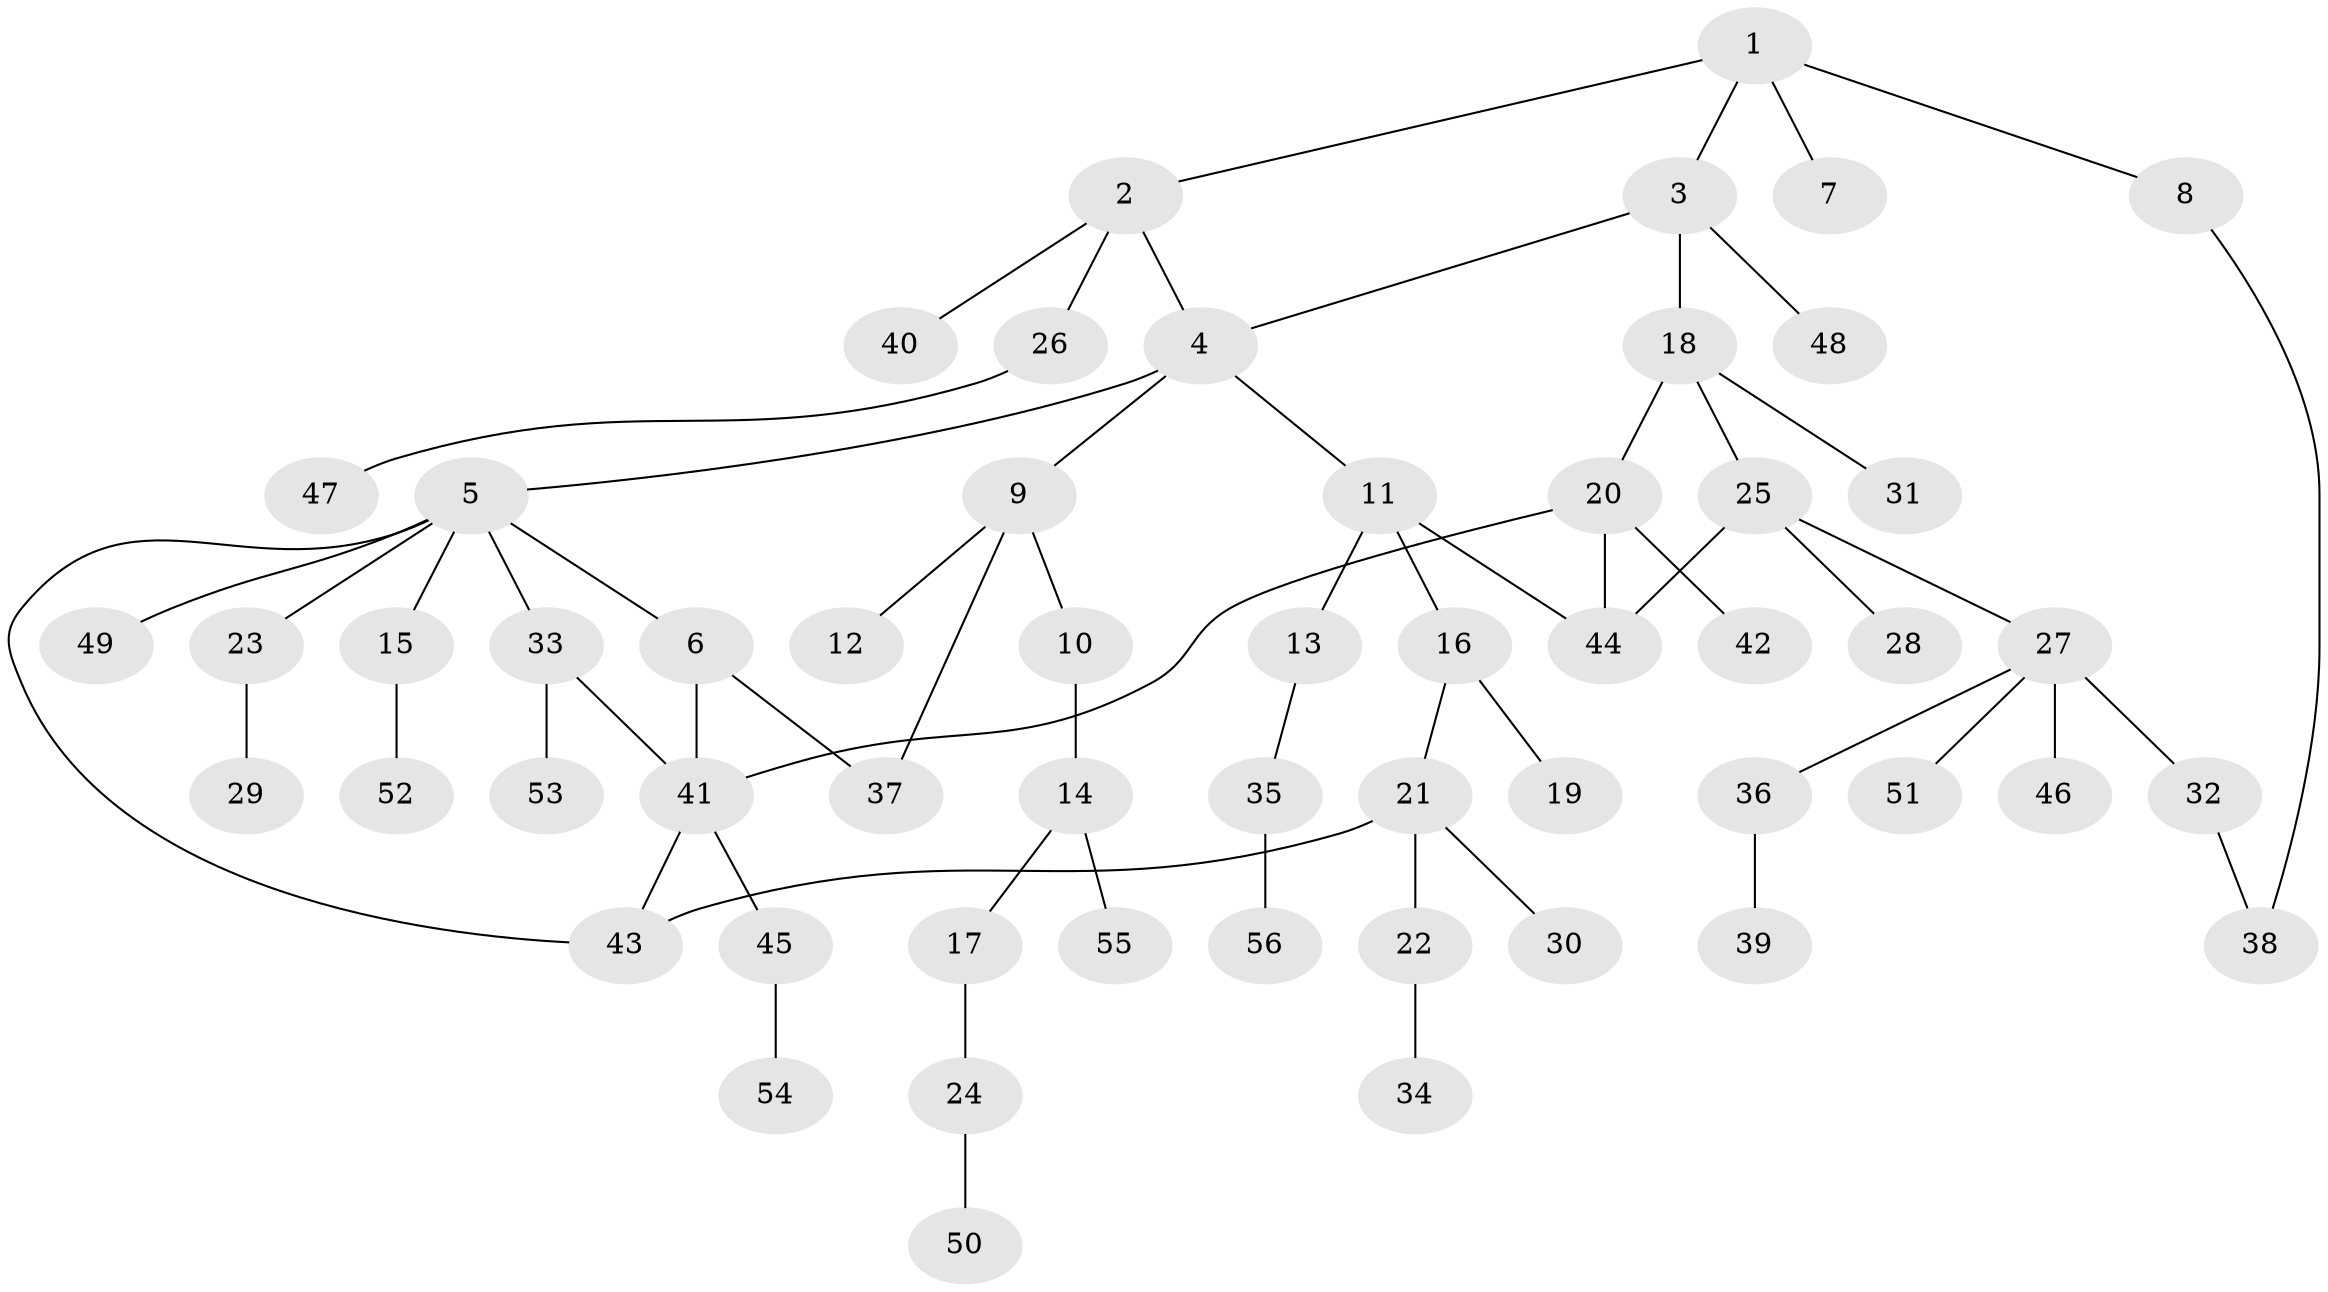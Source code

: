 // coarse degree distribution, {4: 0.07692307692307693, 1: 0.46153846153846156, 2: 0.3076923076923077, 5: 0.05128205128205128, 3: 0.02564102564102564, 6: 0.05128205128205128, 7: 0.02564102564102564}
// Generated by graph-tools (version 1.1) at 2025/45/03/04/25 21:45:52]
// undirected, 56 vertices, 64 edges
graph export_dot {
graph [start="1"]
  node [color=gray90,style=filled];
  1;
  2;
  3;
  4;
  5;
  6;
  7;
  8;
  9;
  10;
  11;
  12;
  13;
  14;
  15;
  16;
  17;
  18;
  19;
  20;
  21;
  22;
  23;
  24;
  25;
  26;
  27;
  28;
  29;
  30;
  31;
  32;
  33;
  34;
  35;
  36;
  37;
  38;
  39;
  40;
  41;
  42;
  43;
  44;
  45;
  46;
  47;
  48;
  49;
  50;
  51;
  52;
  53;
  54;
  55;
  56;
  1 -- 2;
  1 -- 3;
  1 -- 7;
  1 -- 8;
  2 -- 26;
  2 -- 40;
  2 -- 4;
  3 -- 4;
  3 -- 18;
  3 -- 48;
  4 -- 5;
  4 -- 9;
  4 -- 11;
  5 -- 6;
  5 -- 15;
  5 -- 23;
  5 -- 33;
  5 -- 49;
  5 -- 43;
  6 -- 41;
  6 -- 37;
  8 -- 38;
  9 -- 10;
  9 -- 12;
  9 -- 37;
  10 -- 14;
  11 -- 13;
  11 -- 16;
  11 -- 44;
  13 -- 35;
  14 -- 17;
  14 -- 55;
  15 -- 52;
  16 -- 19;
  16 -- 21;
  17 -- 24;
  18 -- 20;
  18 -- 25;
  18 -- 31;
  20 -- 41;
  20 -- 42;
  20 -- 44;
  21 -- 22;
  21 -- 30;
  21 -- 43;
  22 -- 34;
  23 -- 29;
  24 -- 50;
  25 -- 27;
  25 -- 28;
  25 -- 44;
  26 -- 47;
  27 -- 32;
  27 -- 36;
  27 -- 46;
  27 -- 51;
  32 -- 38;
  33 -- 53;
  33 -- 41;
  35 -- 56;
  36 -- 39;
  41 -- 43;
  41 -- 45;
  45 -- 54;
}
